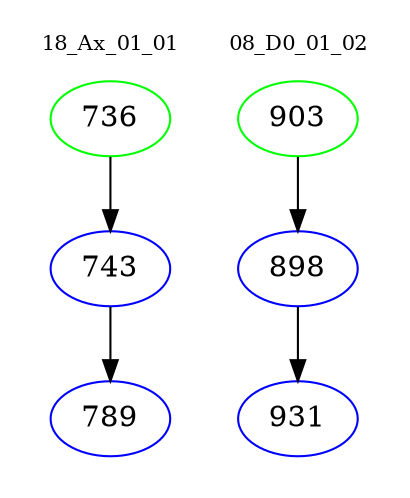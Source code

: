 digraph{
subgraph cluster_0 {
color = white
label = "18_Ax_01_01";
fontsize=10;
T0_736 [label="736", color="green"]
T0_736 -> T0_743 [color="black"]
T0_743 [label="743", color="blue"]
T0_743 -> T0_789 [color="black"]
T0_789 [label="789", color="blue"]
}
subgraph cluster_1 {
color = white
label = "08_D0_01_02";
fontsize=10;
T1_903 [label="903", color="green"]
T1_903 -> T1_898 [color="black"]
T1_898 [label="898", color="blue"]
T1_898 -> T1_931 [color="black"]
T1_931 [label="931", color="blue"]
}
}
